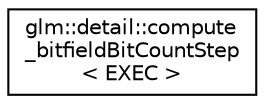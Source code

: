 digraph "Graphical Class Hierarchy"
{
  edge [fontname="Helvetica",fontsize="10",labelfontname="Helvetica",labelfontsize="10"];
  node [fontname="Helvetica",fontsize="10",shape=record];
  rankdir="LR";
  Node1 [label="glm::detail::compute\l_bitfieldBitCountStep\l\< EXEC \>",height=0.2,width=0.4,color="black", fillcolor="white", style="filled",URL="$structglm_1_1detail_1_1compute__bitfield_bit_count_step.html"];
}
